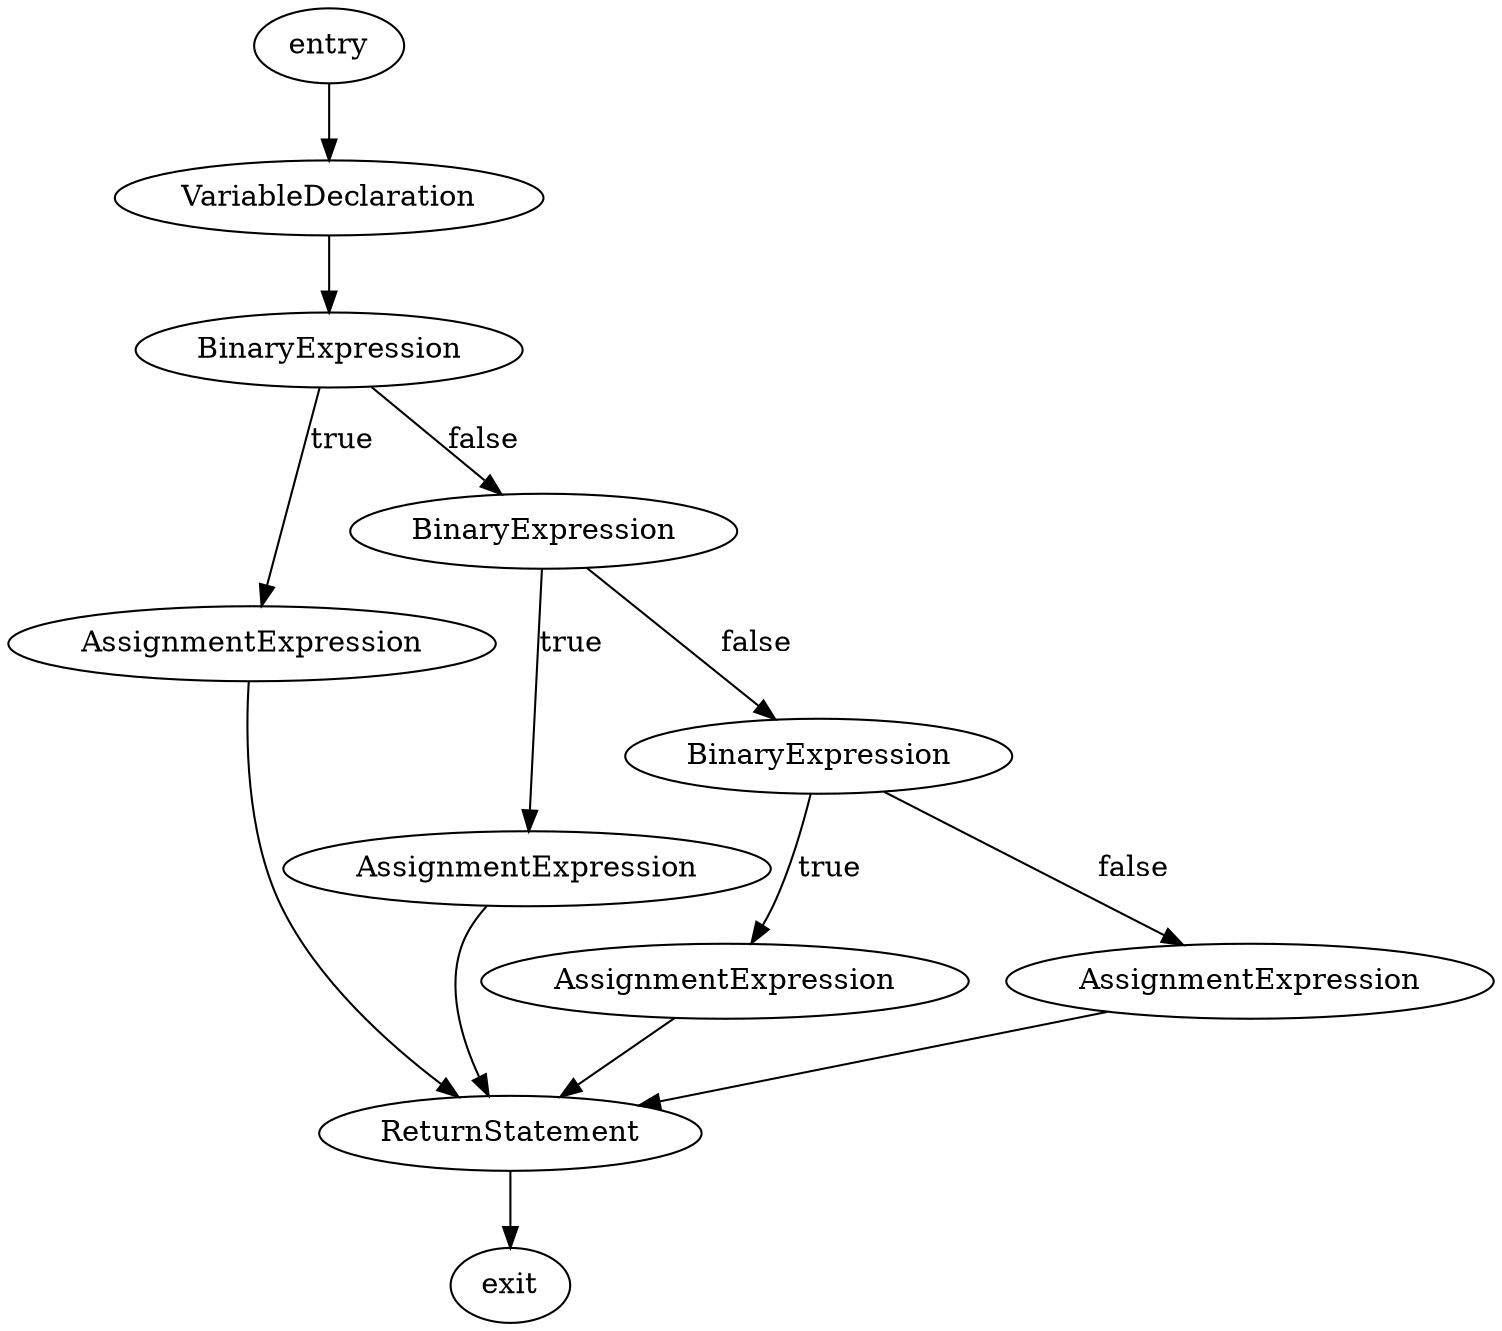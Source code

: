 digraph {
n0 [label="entry", style="rounded"]
n1 [label="VariableDeclaration"]
n2 [label="BinaryExpression"]
n3 [label="AssignmentExpression"]
n4 [label="ReturnStatement"]
n5 [label="BinaryExpression"]
n6 [label="AssignmentExpression"]
n7 [label="BinaryExpression"]
n8 [label="AssignmentExpression"]
n9 [label="AssignmentExpression"]
n10 [label="exit", style="rounded"]
n0 -> n1 []
n1 -> n2 []
n2 -> n3 [label="true"]
n2 -> n5 [label="false"]
n3 -> n4 []
n4 -> n10 []
n5 -> n6 [label="true"]
n5 -> n7 [label="false"]
n6 -> n4 []
n7 -> n8 [label="true"]
n7 -> n9 [label="false"]
n8 -> n4 []
n9 -> n4 []
    }